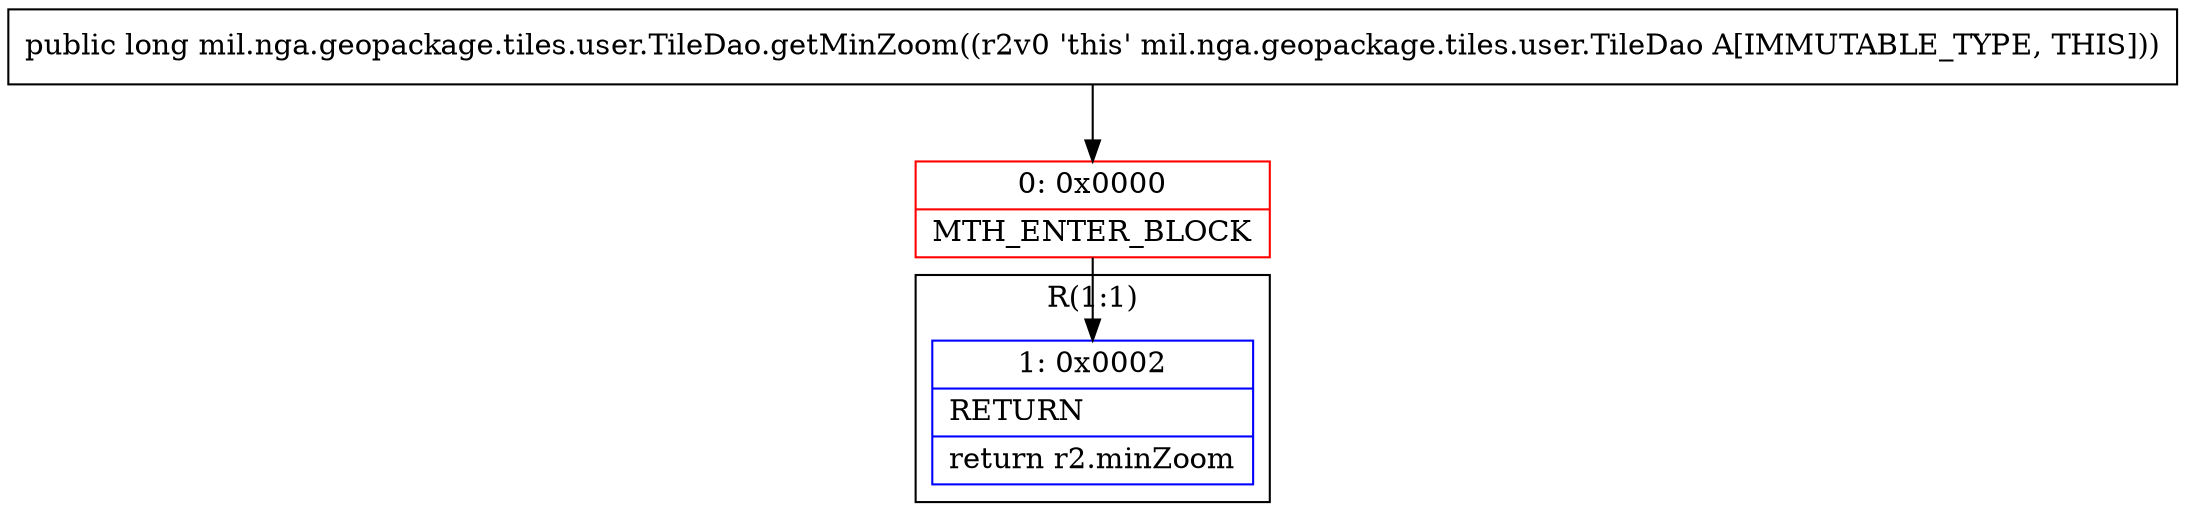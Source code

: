 digraph "CFG formil.nga.geopackage.tiles.user.TileDao.getMinZoom()J" {
subgraph cluster_Region_12068367 {
label = "R(1:1)";
node [shape=record,color=blue];
Node_1 [shape=record,label="{1\:\ 0x0002|RETURN\l|return r2.minZoom\l}"];
}
Node_0 [shape=record,color=red,label="{0\:\ 0x0000|MTH_ENTER_BLOCK\l}"];
MethodNode[shape=record,label="{public long mil.nga.geopackage.tiles.user.TileDao.getMinZoom((r2v0 'this' mil.nga.geopackage.tiles.user.TileDao A[IMMUTABLE_TYPE, THIS])) }"];
MethodNode -> Node_0;
Node_0 -> Node_1;
}

